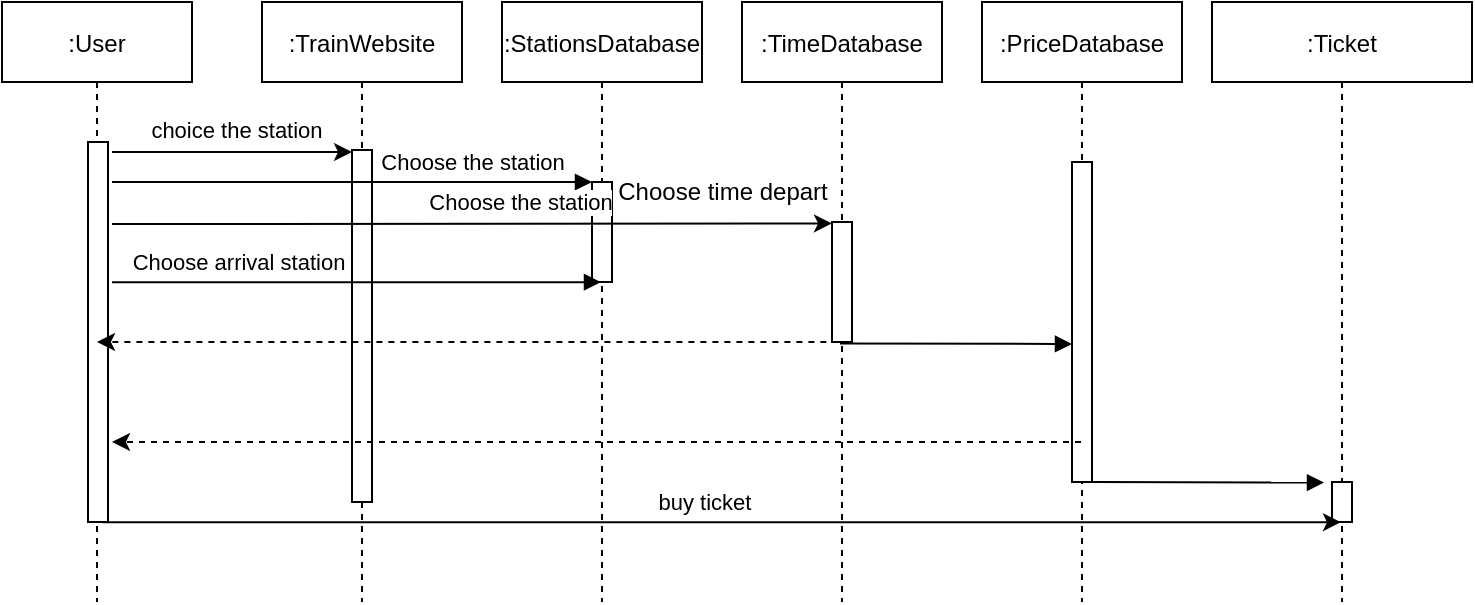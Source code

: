 <mxfile version="20.6.0" type="github">
  <diagram id="kgpKYQtTHZ0yAKxKKP6v" name="Page-1">
    <mxGraphModel dx="1038" dy="521" grid="1" gridSize="10" guides="1" tooltips="1" connect="1" arrows="1" fold="1" page="1" pageScale="1" pageWidth="850" pageHeight="1100" math="0" shadow="0">
      <root>
        <mxCell id="0" />
        <mxCell id="1" parent="0" />
        <mxCell id="3nuBFxr9cyL0pnOWT2aG-1" value=":User" style="shape=umlLifeline;perimeter=lifelinePerimeter;container=1;collapsible=0;recursiveResize=0;rounded=0;shadow=0;strokeWidth=1;" parent="1" vertex="1">
          <mxGeometry x="75" y="80" width="95" height="300" as="geometry" />
        </mxCell>
        <mxCell id="3nuBFxr9cyL0pnOWT2aG-2" value="" style="points=[];perimeter=orthogonalPerimeter;rounded=0;shadow=0;strokeWidth=1;" parent="3nuBFxr9cyL0pnOWT2aG-1" vertex="1">
          <mxGeometry x="43" y="70" width="10" height="190" as="geometry" />
        </mxCell>
        <mxCell id="3nuBFxr9cyL0pnOWT2aG-5" value=":TrainWebsite" style="shape=umlLifeline;perimeter=lifelinePerimeter;container=1;collapsible=0;recursiveResize=0;rounded=0;shadow=0;strokeWidth=1;" parent="1" vertex="1">
          <mxGeometry x="205" y="80" width="100" height="300" as="geometry" />
        </mxCell>
        <mxCell id="3nuBFxr9cyL0pnOWT2aG-6" value="" style="points=[];perimeter=orthogonalPerimeter;rounded=0;shadow=0;strokeWidth=1;" parent="3nuBFxr9cyL0pnOWT2aG-5" vertex="1">
          <mxGeometry x="45" y="74" width="10" height="176" as="geometry" />
        </mxCell>
        <mxCell id="EXJ5fEbcjcszKb9O7e2S-3" value=":TimeDatabase" style="shape=umlLifeline;perimeter=lifelinePerimeter;container=1;collapsible=0;recursiveResize=0;rounded=0;shadow=0;strokeWidth=1;" vertex="1" parent="1">
          <mxGeometry x="445" y="80" width="100" height="300" as="geometry" />
        </mxCell>
        <mxCell id="EXJ5fEbcjcszKb9O7e2S-4" value="" style="points=[];perimeter=orthogonalPerimeter;rounded=0;shadow=0;strokeWidth=1;" vertex="1" parent="EXJ5fEbcjcszKb9O7e2S-3">
          <mxGeometry x="45" y="110" width="10" height="60" as="geometry" />
        </mxCell>
        <mxCell id="EXJ5fEbcjcszKb9O7e2S-19" value="Choose time depart" style="text;html=1;align=center;verticalAlign=middle;resizable=0;points=[];autosize=1;strokeColor=none;fillColor=none;" vertex="1" parent="EXJ5fEbcjcszKb9O7e2S-3">
          <mxGeometry x="-75" y="80" width="130" height="30" as="geometry" />
        </mxCell>
        <mxCell id="EXJ5fEbcjcszKb9O7e2S-5" value=":PriceDatabase" style="shape=umlLifeline;perimeter=lifelinePerimeter;container=1;collapsible=0;recursiveResize=0;rounded=0;shadow=0;strokeWidth=1;" vertex="1" parent="1">
          <mxGeometry x="565" y="80" width="100" height="300" as="geometry" />
        </mxCell>
        <mxCell id="EXJ5fEbcjcszKb9O7e2S-6" value="" style="points=[];perimeter=orthogonalPerimeter;rounded=0;shadow=0;strokeWidth=1;" vertex="1" parent="EXJ5fEbcjcszKb9O7e2S-5">
          <mxGeometry x="45" y="80" width="10" height="160" as="geometry" />
        </mxCell>
        <mxCell id="EXJ5fEbcjcszKb9O7e2S-7" value=":Ticket" style="shape=umlLifeline;perimeter=lifelinePerimeter;container=1;collapsible=0;recursiveResize=0;rounded=0;shadow=0;strokeWidth=1;" vertex="1" parent="1">
          <mxGeometry x="680" y="80" width="130" height="300" as="geometry" />
        </mxCell>
        <mxCell id="EXJ5fEbcjcszKb9O7e2S-8" value="" style="points=[];perimeter=orthogonalPerimeter;rounded=0;shadow=0;strokeWidth=1;" vertex="1" parent="EXJ5fEbcjcszKb9O7e2S-7">
          <mxGeometry x="60" y="240" width="10" height="20" as="geometry" />
        </mxCell>
        <mxCell id="EXJ5fEbcjcszKb9O7e2S-12" value="" style="endArrow=classic;html=1;rounded=0;" edge="1" parent="1">
          <mxGeometry width="50" height="50" relative="1" as="geometry">
            <mxPoint x="130" y="155" as="sourcePoint" />
            <mxPoint x="250" y="155" as="targetPoint" />
          </mxGeometry>
        </mxCell>
        <mxCell id="EXJ5fEbcjcszKb9O7e2S-13" value="choice the station" style="edgeLabel;html=1;align=center;verticalAlign=middle;resizable=0;points=[];" vertex="1" connectable="0" parent="EXJ5fEbcjcszKb9O7e2S-12">
          <mxGeometry x="-0.217" y="1" relative="1" as="geometry">
            <mxPoint x="15" y="-10" as="offset" />
          </mxGeometry>
        </mxCell>
        <mxCell id="EXJ5fEbcjcszKb9O7e2S-1" value=":StationsDatabase" style="shape=umlLifeline;perimeter=lifelinePerimeter;container=1;collapsible=0;recursiveResize=0;rounded=0;shadow=0;strokeWidth=1;" vertex="1" parent="1">
          <mxGeometry x="325" y="80" width="100" height="300" as="geometry" />
        </mxCell>
        <mxCell id="EXJ5fEbcjcszKb9O7e2S-2" value="" style="points=[];perimeter=orthogonalPerimeter;rounded=0;shadow=0;strokeWidth=1;" vertex="1" parent="EXJ5fEbcjcszKb9O7e2S-1">
          <mxGeometry x="45" y="90" width="10" height="50" as="geometry" />
        </mxCell>
        <mxCell id="EXJ5fEbcjcszKb9O7e2S-22" value="" style="endArrow=classic;html=1;rounded=0;exitX=0.482;exitY=0.486;exitDx=0;exitDy=0;exitPerimeter=0;dashed=1;" edge="1" parent="EXJ5fEbcjcszKb9O7e2S-1" target="3nuBFxr9cyL0pnOWT2aG-1">
          <mxGeometry width="50" height="50" relative="1" as="geometry">
            <mxPoint x="168.2" y="170.0" as="sourcePoint" />
            <mxPoint x="55" y="170.2" as="targetPoint" />
          </mxGeometry>
        </mxCell>
        <mxCell id="EXJ5fEbcjcszKb9O7e2S-28" value="" style="endArrow=classic;html=1;rounded=0;dashed=1;" edge="1" parent="EXJ5fEbcjcszKb9O7e2S-1" source="EXJ5fEbcjcszKb9O7e2S-5">
          <mxGeometry width="50" height="50" relative="1" as="geometry">
            <mxPoint x="176.2" y="220" as="sourcePoint" />
            <mxPoint x="-195" y="220" as="targetPoint" />
          </mxGeometry>
        </mxCell>
        <mxCell id="EXJ5fEbcjcszKb9O7e2S-16" value="" style="endArrow=block;html=1;rounded=0;endFill=1;" edge="1" parent="1">
          <mxGeometry width="50" height="50" relative="1" as="geometry">
            <mxPoint x="130" y="170" as="sourcePoint" />
            <mxPoint x="370" y="170" as="targetPoint" />
          </mxGeometry>
        </mxCell>
        <mxCell id="EXJ5fEbcjcszKb9O7e2S-17" value="Choose the station" style="edgeLabel;html=1;align=center;verticalAlign=middle;resizable=0;points=[];" vertex="1" connectable="0" parent="EXJ5fEbcjcszKb9O7e2S-16">
          <mxGeometry x="-0.403" y="2" relative="1" as="geometry">
            <mxPoint x="108" y="-8" as="offset" />
          </mxGeometry>
        </mxCell>
        <mxCell id="EXJ5fEbcjcszKb9O7e2S-18" value="" style="endArrow=classic;html=1;rounded=0;entryX=0.45;entryY=0.369;entryDx=0;entryDy=0;entryPerimeter=0;" edge="1" parent="1" target="EXJ5fEbcjcszKb9O7e2S-3">
          <mxGeometry width="50" height="50" relative="1" as="geometry">
            <mxPoint x="130" y="191" as="sourcePoint" />
            <mxPoint x="450" y="290" as="targetPoint" />
          </mxGeometry>
        </mxCell>
        <mxCell id="EXJ5fEbcjcszKb9O7e2S-24" value="Choose arrival station" style="edgeLabel;html=1;align=center;verticalAlign=middle;resizable=0;points=[];" vertex="1" connectable="0" parent="1">
          <mxGeometry x="200" y="210" as="geometry">
            <mxPoint x="-7" as="offset" />
          </mxGeometry>
        </mxCell>
        <mxCell id="EXJ5fEbcjcszKb9O7e2S-25" value="" style="endArrow=block;html=1;rounded=0;exitX=0.579;exitY=0.467;exitDx=0;exitDy=0;exitPerimeter=0;endFill=1;" edge="1" parent="1" source="3nuBFxr9cyL0pnOWT2aG-1" target="EXJ5fEbcjcszKb9O7e2S-1">
          <mxGeometry width="50" height="50" relative="1" as="geometry">
            <mxPoint x="400" y="340" as="sourcePoint" />
            <mxPoint x="450" y="290" as="targetPoint" />
          </mxGeometry>
        </mxCell>
        <mxCell id="EXJ5fEbcjcszKb9O7e2S-26" value="" style="endArrow=block;html=1;rounded=0;exitX=0.49;exitY=0.569;exitDx=0;exitDy=0;exitPerimeter=0;endFill=1;" edge="1" parent="1" source="EXJ5fEbcjcszKb9O7e2S-3">
          <mxGeometry width="50" height="50" relative="1" as="geometry">
            <mxPoint x="400" y="340" as="sourcePoint" />
            <mxPoint x="610" y="251" as="targetPoint" />
          </mxGeometry>
        </mxCell>
        <mxCell id="EXJ5fEbcjcszKb9O7e2S-27" value="Choose the station" style="edgeLabel;html=1;align=center;verticalAlign=middle;resizable=0;points=[];" vertex="1" connectable="0" parent="1">
          <mxGeometry x="334" y="180" as="geometry" />
        </mxCell>
        <mxCell id="EXJ5fEbcjcszKb9O7e2S-29" value="" style="endArrow=classic;html=1;rounded=0;exitX=0.528;exitY=0.867;exitDx=0;exitDy=0;exitPerimeter=0;" edge="1" parent="1" source="3nuBFxr9cyL0pnOWT2aG-1" target="EXJ5fEbcjcszKb9O7e2S-7">
          <mxGeometry width="50" height="50" relative="1" as="geometry">
            <mxPoint x="400" y="340" as="sourcePoint" />
            <mxPoint x="450" y="290" as="targetPoint" />
          </mxGeometry>
        </mxCell>
        <mxCell id="EXJ5fEbcjcszKb9O7e2S-30" value="buy ticket" style="edgeLabel;html=1;align=center;verticalAlign=middle;resizable=0;points=[];" vertex="1" connectable="0" parent="EXJ5fEbcjcszKb9O7e2S-29">
          <mxGeometry x="0.377" y="-1" relative="1" as="geometry">
            <mxPoint x="-126" y="-11" as="offset" />
          </mxGeometry>
        </mxCell>
        <mxCell id="EXJ5fEbcjcszKb9O7e2S-31" value="" style="endArrow=block;html=1;rounded=0;exitX=0.49;exitY=0.569;exitDx=0;exitDy=0;exitPerimeter=0;endFill=1;" edge="1" parent="1">
          <mxGeometry width="50" height="50" relative="1" as="geometry">
            <mxPoint x="620" y="320.0" as="sourcePoint" />
            <mxPoint x="736" y="320.3" as="targetPoint" />
          </mxGeometry>
        </mxCell>
      </root>
    </mxGraphModel>
  </diagram>
</mxfile>
